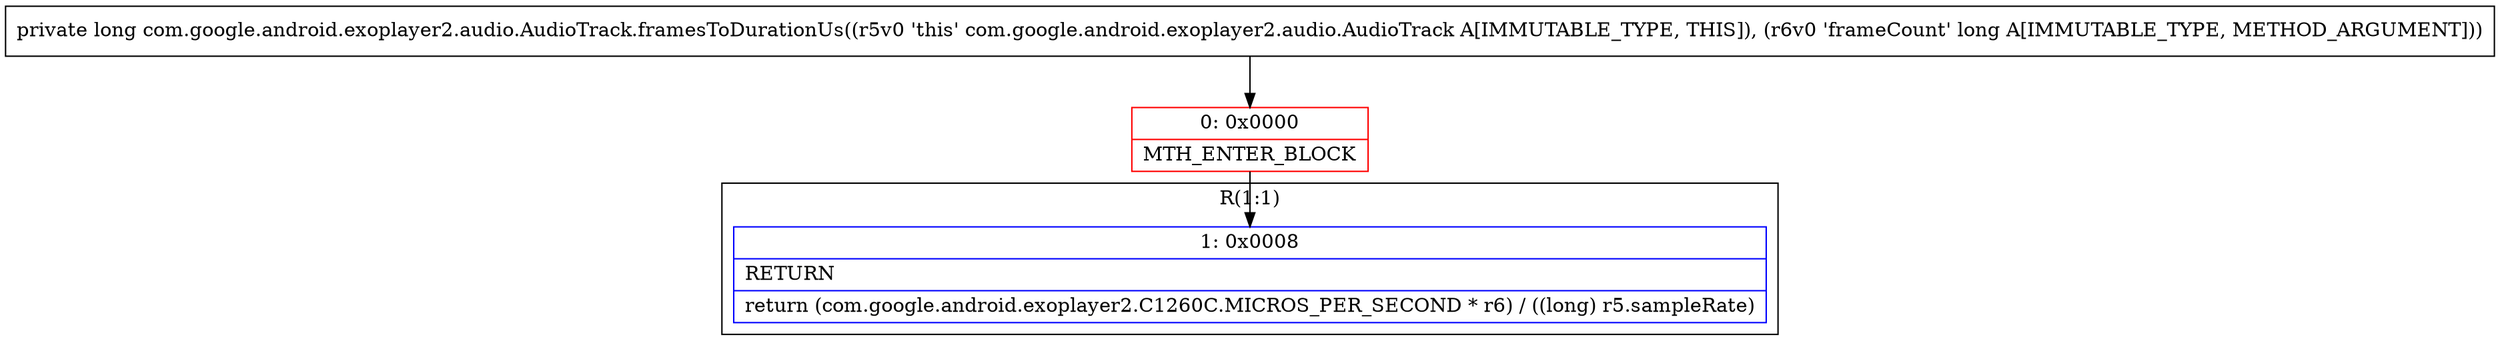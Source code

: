 digraph "CFG forcom.google.android.exoplayer2.audio.AudioTrack.framesToDurationUs(J)J" {
subgraph cluster_Region_89381318 {
label = "R(1:1)";
node [shape=record,color=blue];
Node_1 [shape=record,label="{1\:\ 0x0008|RETURN\l|return (com.google.android.exoplayer2.C1260C.MICROS_PER_SECOND * r6) \/ ((long) r5.sampleRate)\l}"];
}
Node_0 [shape=record,color=red,label="{0\:\ 0x0000|MTH_ENTER_BLOCK\l}"];
MethodNode[shape=record,label="{private long com.google.android.exoplayer2.audio.AudioTrack.framesToDurationUs((r5v0 'this' com.google.android.exoplayer2.audio.AudioTrack A[IMMUTABLE_TYPE, THIS]), (r6v0 'frameCount' long A[IMMUTABLE_TYPE, METHOD_ARGUMENT])) }"];
MethodNode -> Node_0;
Node_0 -> Node_1;
}

